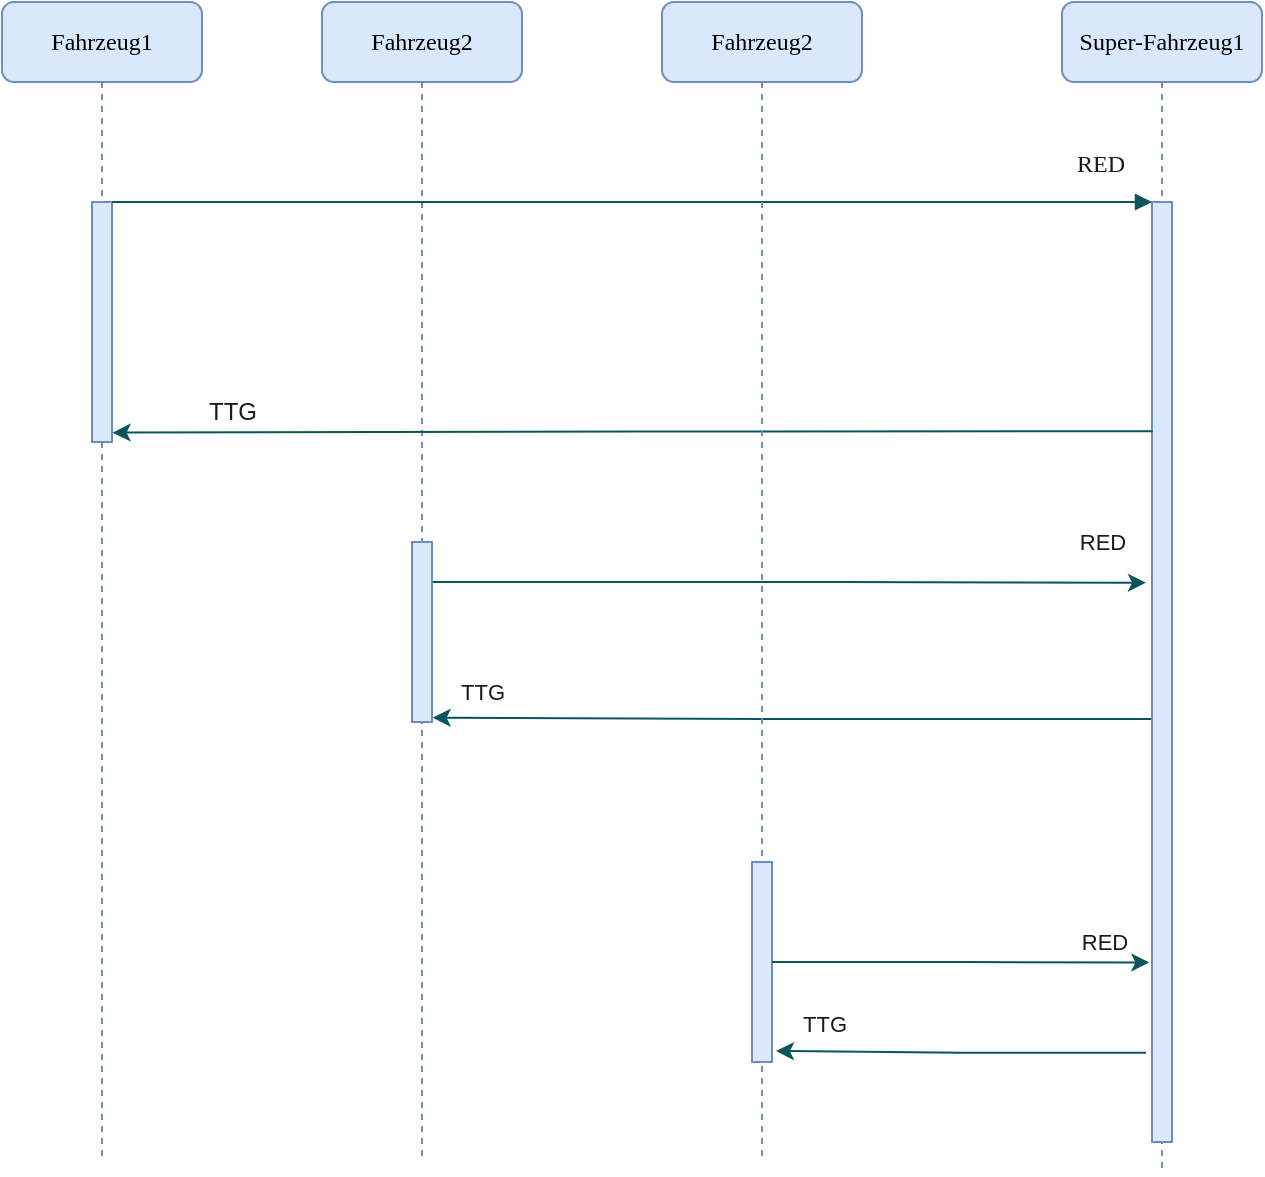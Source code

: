<mxfile version="20.4.0" type="device"><diagram name="Page-1" id="13e1069c-82ec-6db2-03f1-153e76fe0fe0"><mxGraphModel dx="1718" dy="888" grid="0" gridSize="10" guides="1" tooltips="1" connect="1" arrows="1" fold="1" page="0" pageScale="1" pageWidth="1100" pageHeight="850" math="0" shadow="0"><root><mxCell id="0"/><mxCell id="1" parent="0"/><mxCell id="7baba1c4bc27f4b0-2" value="Super-Fahrzeug1" style="shape=umlLifeline;perimeter=lifelinePerimeter;whiteSpace=wrap;html=1;container=1;collapsible=0;recursiveResize=0;outlineConnect=0;rounded=1;shadow=0;comic=0;labelBackgroundColor=none;strokeWidth=1;fontFamily=Verdana;fontSize=12;align=center;fillColor=#dae8fc;strokeColor=#6c8ebf;" parent="1" vertex="1"><mxGeometry x="630" y="80" width="100" height="586" as="geometry"/></mxCell><mxCell id="7baba1c4bc27f4b0-10" value="" style="html=1;points=[];perimeter=orthogonalPerimeter;rounded=0;shadow=0;comic=0;labelBackgroundColor=none;strokeWidth=1;fontFamily=Verdana;fontSize=12;align=center;fillColor=#dae8fc;strokeColor=#6c8ebf;" parent="7baba1c4bc27f4b0-2" vertex="1"><mxGeometry x="45" y="100" width="10" height="470" as="geometry"/></mxCell><mxCell id="RilaPqjUwMDLYLtOq_7z-5" style="edgeStyle=orthogonalEdgeStyle;rounded=0;orthogonalLoop=1;jettySize=auto;html=1;entryX=-0.3;entryY=0.405;entryDx=0;entryDy=0;entryPerimeter=0;strokeColor=#09555B;fontColor=#1A1A1A;" edge="1" parent="1" source="7baba1c4bc27f4b0-3" target="7baba1c4bc27f4b0-10"><mxGeometry relative="1" as="geometry"/></mxCell><mxCell id="RilaPqjUwMDLYLtOq_7z-7" value="RED" style="edgeLabel;html=1;align=center;verticalAlign=middle;resizable=0;points=[];fontColor=#1A1A1A;" vertex="1" connectable="0" parent="RilaPqjUwMDLYLtOq_7z-5"><mxGeometry x="-0.231" y="-1" relative="1" as="geometry"><mxPoint x="200" y="-21" as="offset"/></mxGeometry></mxCell><mxCell id="7baba1c4bc27f4b0-3" value="Fahrzeug2" style="shape=umlLifeline;perimeter=lifelinePerimeter;whiteSpace=wrap;html=1;container=1;collapsible=0;recursiveResize=0;outlineConnect=0;rounded=1;shadow=0;comic=0;labelBackgroundColor=none;strokeWidth=1;fontFamily=Verdana;fontSize=12;align=center;fillColor=#dae8fc;strokeColor=#6c8ebf;" parent="1" vertex="1"><mxGeometry x="260" y="80" width="100" height="580" as="geometry"/></mxCell><mxCell id="7baba1c4bc27f4b0-13" value="" style="html=1;points=[];perimeter=orthogonalPerimeter;rounded=0;shadow=0;comic=0;labelBackgroundColor=none;strokeWidth=1;fontFamily=Verdana;fontSize=12;align=center;fillColor=#dae8fc;strokeColor=#6c8ebf;" parent="7baba1c4bc27f4b0-3" vertex="1"><mxGeometry x="45" y="270" width="10" height="90" as="geometry"/></mxCell><mxCell id="7baba1c4bc27f4b0-8" value="Fahrzeug1" style="shape=umlLifeline;perimeter=lifelinePerimeter;whiteSpace=wrap;html=1;container=1;collapsible=0;recursiveResize=0;outlineConnect=0;rounded=1;shadow=0;comic=0;labelBackgroundColor=none;strokeWidth=1;fontFamily=Verdana;fontSize=12;align=center;fillColor=#dae8fc;strokeColor=#6c8ebf;" parent="1" vertex="1"><mxGeometry x="100" y="80" width="100" height="580" as="geometry"/></mxCell><mxCell id="7baba1c4bc27f4b0-9" value="" style="html=1;points=[];perimeter=orthogonalPerimeter;rounded=0;shadow=0;comic=0;labelBackgroundColor=none;strokeWidth=1;fontFamily=Verdana;fontSize=12;align=center;fillColor=#dae8fc;strokeColor=#6c8ebf;" parent="7baba1c4bc27f4b0-8" vertex="1"><mxGeometry x="45" y="100" width="10" height="120" as="geometry"/></mxCell><mxCell id="7baba1c4bc27f4b0-11" value="RED" style="html=1;verticalAlign=bottom;endArrow=block;entryX=0;entryY=0;labelBackgroundColor=none;fontFamily=Verdana;fontSize=12;edgeStyle=elbowEdgeStyle;elbow=vertical;strokeColor=#09555B;fontColor=#1A1A1A;" parent="1" source="7baba1c4bc27f4b0-9" target="7baba1c4bc27f4b0-10" edge="1"><mxGeometry x="0.898" y="10" relative="1" as="geometry"><mxPoint x="220" y="190" as="sourcePoint"/><mxPoint as="offset"/></mxGeometry></mxCell><mxCell id="RilaPqjUwMDLYLtOq_7z-3" style="edgeStyle=orthogonalEdgeStyle;rounded=0;orthogonalLoop=1;jettySize=auto;html=1;entryX=1.033;entryY=0.961;entryDx=0;entryDy=0;entryPerimeter=0;exitX=0.033;exitY=0.244;exitDx=0;exitDy=0;exitPerimeter=0;strokeColor=#09555B;fontColor=#1A1A1A;" edge="1" parent="1" source="7baba1c4bc27f4b0-10" target="7baba1c4bc27f4b0-9"><mxGeometry relative="1" as="geometry"/></mxCell><mxCell id="RilaPqjUwMDLYLtOq_7z-4" value="TTG" style="text;html=1;align=center;verticalAlign=middle;resizable=0;points=[];autosize=1;strokeColor=none;fillColor=none;fontColor=#1A1A1A;" vertex="1" parent="1"><mxGeometry x="190" y="270" width="50" height="30" as="geometry"/></mxCell><mxCell id="RilaPqjUwMDLYLtOq_7z-6" style="edgeStyle=orthogonalEdgeStyle;rounded=0;orthogonalLoop=1;jettySize=auto;html=1;entryX=1.033;entryY=0.976;entryDx=0;entryDy=0;entryPerimeter=0;exitX=-0.05;exitY=0.55;exitDx=0;exitDy=0;exitPerimeter=0;strokeColor=#09555B;fontColor=#1A1A1A;" edge="1" parent="1" source="7baba1c4bc27f4b0-10" target="7baba1c4bc27f4b0-13"><mxGeometry relative="1" as="geometry"/></mxCell><mxCell id="RilaPqjUwMDLYLtOq_7z-8" value="TTG" style="edgeLabel;html=1;align=center;verticalAlign=middle;resizable=0;points=[];fontColor=#1A1A1A;" vertex="1" connectable="0" parent="RilaPqjUwMDLYLtOq_7z-6"><mxGeometry x="0.128" y="2" relative="1" as="geometry"><mxPoint x="-132" y="-15" as="offset"/></mxGeometry></mxCell><mxCell id="RilaPqjUwMDLYLtOq_7z-9" value="Fahrzeug2" style="shape=umlLifeline;perimeter=lifelinePerimeter;whiteSpace=wrap;html=1;container=1;collapsible=0;recursiveResize=0;outlineConnect=0;rounded=1;shadow=0;comic=0;labelBackgroundColor=none;strokeWidth=1;fontFamily=Verdana;fontSize=12;align=center;fillColor=#dae8fc;strokeColor=#6c8ebf;" vertex="1" parent="1"><mxGeometry x="430" y="80" width="100" height="580" as="geometry"/></mxCell><mxCell id="RilaPqjUwMDLYLtOq_7z-10" value="" style="html=1;points=[];perimeter=orthogonalPerimeter;rounded=0;shadow=0;comic=0;labelBackgroundColor=none;strokeWidth=1;fontFamily=Verdana;fontSize=12;align=center;fillColor=#dae8fc;strokeColor=#6c8ebf;" vertex="1" parent="RilaPqjUwMDLYLtOq_7z-9"><mxGeometry x="45" y="430" width="10" height="100" as="geometry"/></mxCell><mxCell id="RilaPqjUwMDLYLtOq_7z-11" style="edgeStyle=orthogonalEdgeStyle;rounded=0;orthogonalLoop=1;jettySize=auto;html=1;entryX=-0.133;entryY=0.809;entryDx=0;entryDy=0;entryPerimeter=0;strokeColor=#09555B;fontColor=#1A1A1A;" edge="1" parent="1" source="RilaPqjUwMDLYLtOq_7z-10" target="7baba1c4bc27f4b0-10"><mxGeometry relative="1" as="geometry"/></mxCell><mxCell id="RilaPqjUwMDLYLtOq_7z-13" value="RED" style="edgeLabel;html=1;align=center;verticalAlign=middle;resizable=0;points=[];fontColor=#1A1A1A;" vertex="1" connectable="0" parent="RilaPqjUwMDLYLtOq_7z-11"><mxGeometry x="-0.343" relative="1" as="geometry"><mxPoint x="104" y="-10" as="offset"/></mxGeometry></mxCell><mxCell id="RilaPqjUwMDLYLtOq_7z-12" style="edgeStyle=orthogonalEdgeStyle;rounded=0;orthogonalLoop=1;jettySize=auto;html=1;entryX=1.2;entryY=0.945;entryDx=0;entryDy=0;entryPerimeter=0;exitX=-0.3;exitY=0.905;exitDx=0;exitDy=0;exitPerimeter=0;strokeColor=#09555B;fontColor=#1A1A1A;" edge="1" parent="1" source="7baba1c4bc27f4b0-10" target="RilaPqjUwMDLYLtOq_7z-10"><mxGeometry relative="1" as="geometry"/></mxCell><mxCell id="RilaPqjUwMDLYLtOq_7z-14" value="TTG" style="edgeLabel;html=1;align=center;verticalAlign=middle;resizable=0;points=[];fontColor=#1A1A1A;" vertex="1" connectable="0" parent="RilaPqjUwMDLYLtOq_7z-12"><mxGeometry x="-0.606" y="3" relative="1" as="geometry"><mxPoint x="-125" y="-18" as="offset"/></mxGeometry></mxCell></root></mxGraphModel></diagram></mxfile>